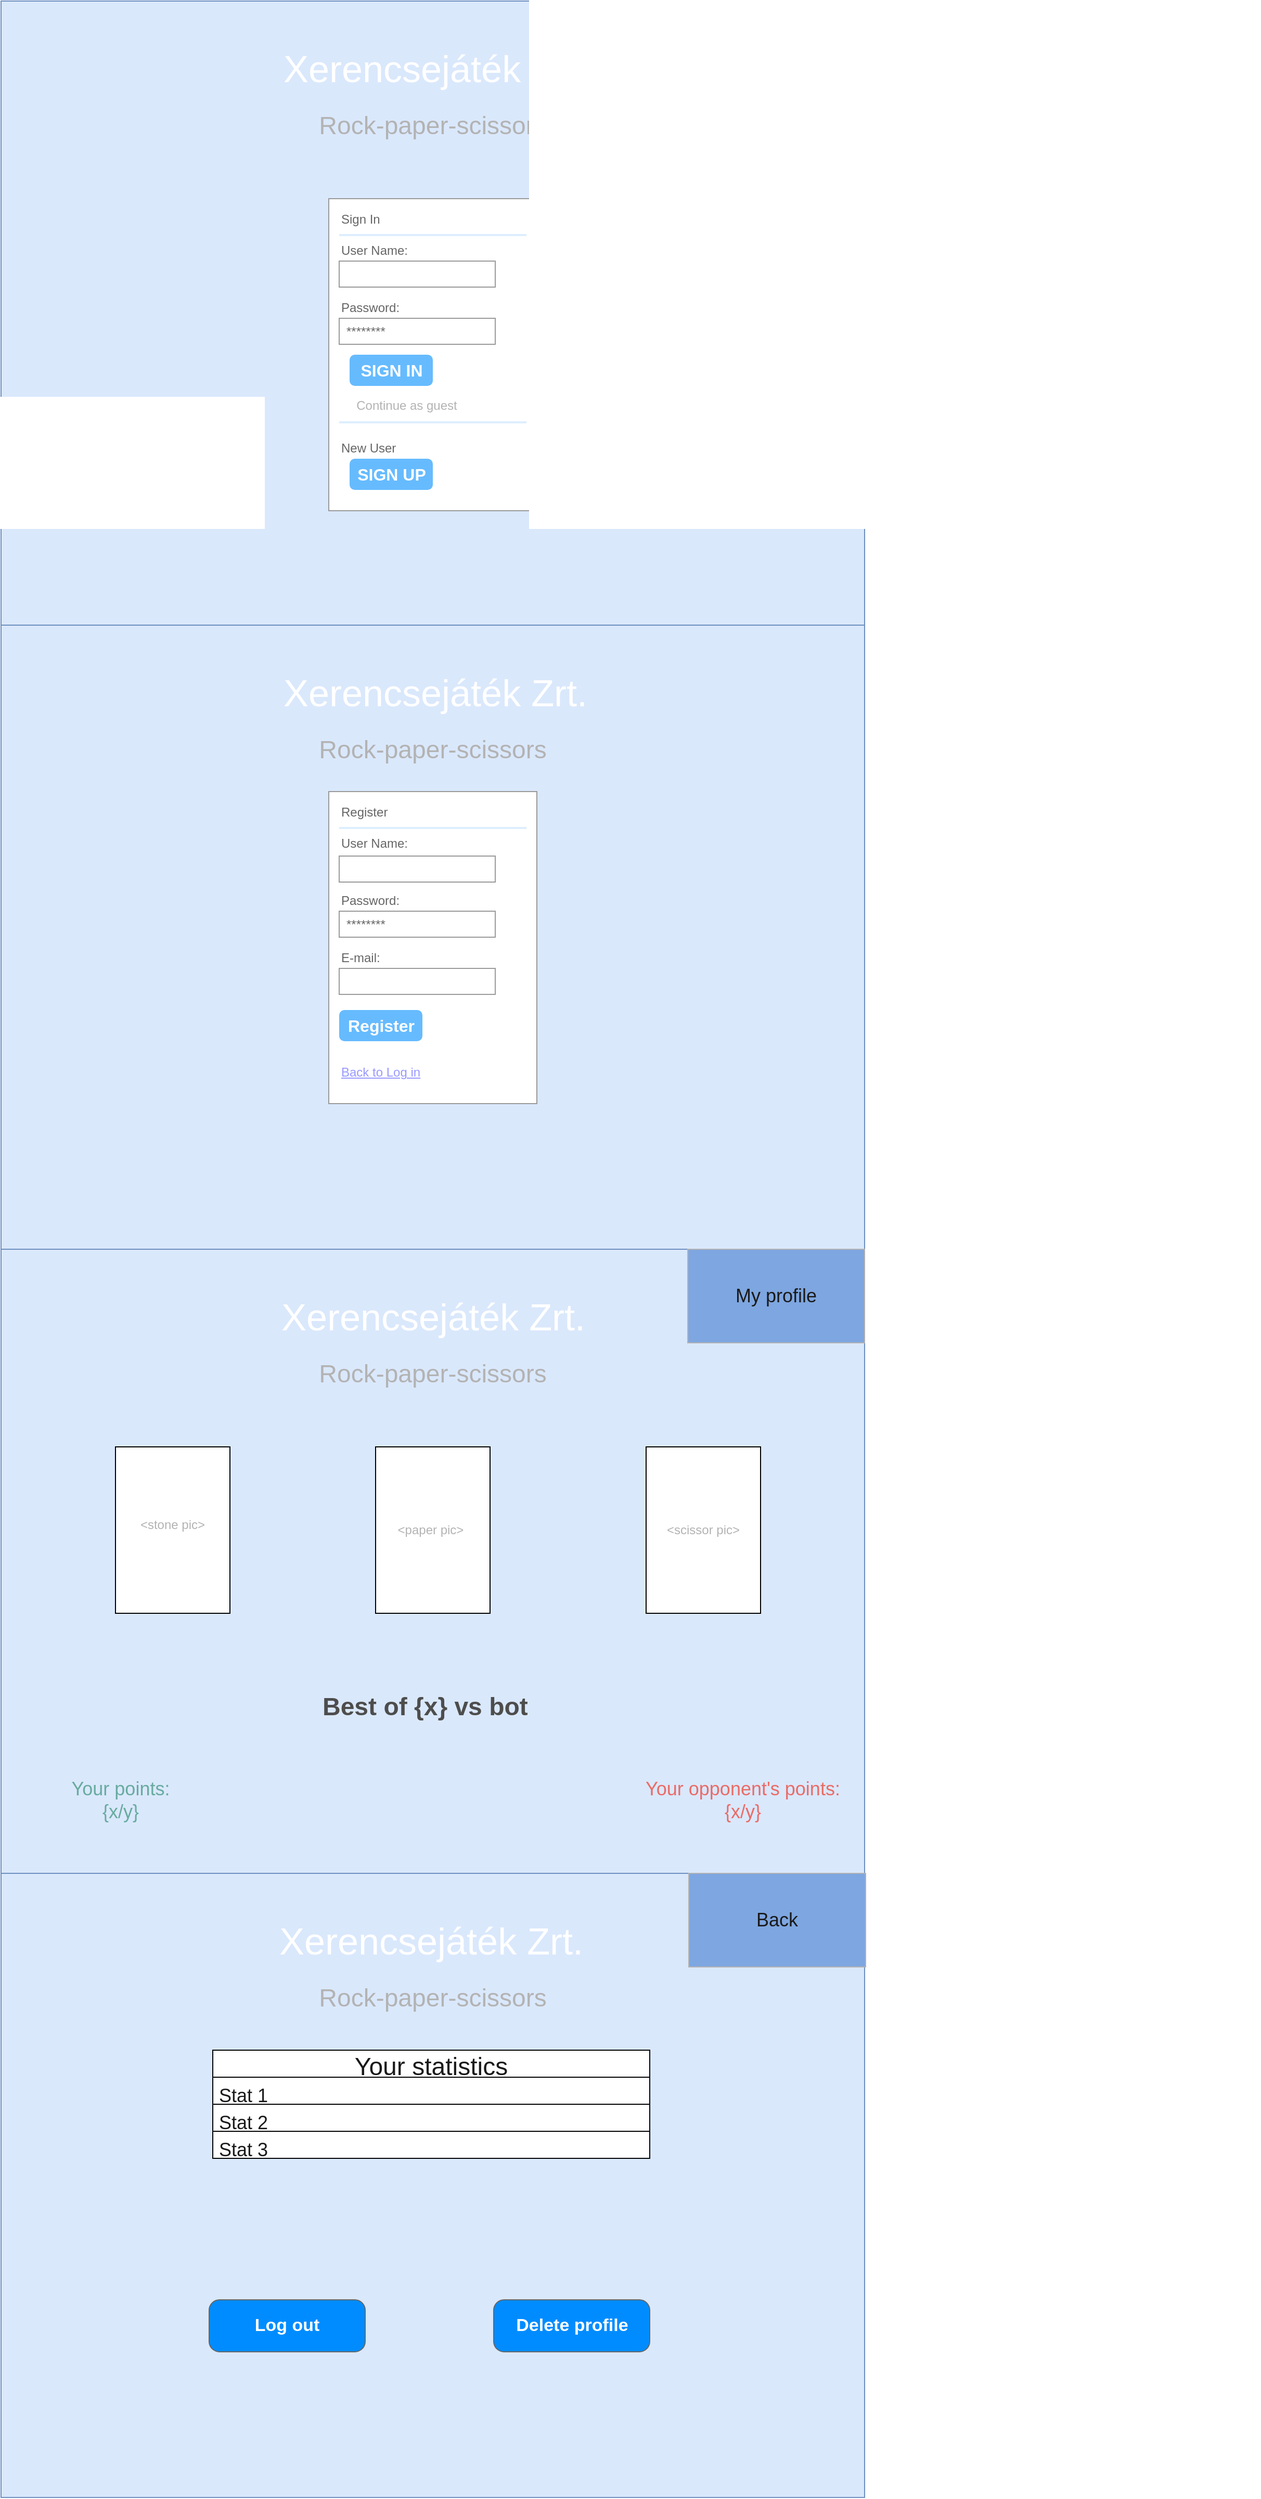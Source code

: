 <mxfile version="20.3.6" type="device"><diagram name="Page-1" id="f1b7ffb7-ca1e-a977-7cf5-a751b3c06c05"><mxGraphModel dx="1730" dy="912" grid="1" gridSize="10" guides="1" tooltips="1" connect="1" arrows="1" fold="1" page="1" pageScale="1" pageWidth="826" pageHeight="1169" background="none" math="0" shadow="0"><root><mxCell id="0"/><mxCell id="1" parent="0"/><mxCell id="Y4rTwvDAFgnOMQKVKMUi-120" value="" style="rounded=0;whiteSpace=wrap;html=1;fillColor=#dae8fc;strokeColor=#6c8ebf;" vertex="1" parent="1"><mxGeometry width="830" height="600" as="geometry"/></mxCell><mxCell id="Y4rTwvDAFgnOMQKVKMUi-121" value="" style="strokeWidth=1;shadow=0;dashed=0;align=center;html=1;shape=mxgraph.mockup.forms.rrect;rSize=0;strokeColor=#999999;fillColor=#ffffff;" vertex="1" parent="1"><mxGeometry x="315" y="190" width="200" height="300" as="geometry"/></mxCell><mxCell id="Y4rTwvDAFgnOMQKVKMUi-122" value="Sign In" style="strokeWidth=1;shadow=0;dashed=0;align=center;html=1;shape=mxgraph.mockup.forms.anchor;fontSize=12;fontColor=#666666;align=left;resizeWidth=1;spacingLeft=0;" vertex="1" parent="Y4rTwvDAFgnOMQKVKMUi-121"><mxGeometry width="100" height="20" relative="1" as="geometry"><mxPoint x="10" y="10" as="offset"/></mxGeometry></mxCell><mxCell id="Y4rTwvDAFgnOMQKVKMUi-123" value="" style="shape=line;strokeColor=#ddeeff;strokeWidth=2;html=1;resizeWidth=1;" vertex="1" parent="Y4rTwvDAFgnOMQKVKMUi-121"><mxGeometry width="180" height="10" relative="1" as="geometry"><mxPoint x="10" y="30" as="offset"/></mxGeometry></mxCell><mxCell id="Y4rTwvDAFgnOMQKVKMUi-124" value="User Name:" style="strokeWidth=1;shadow=0;dashed=0;align=center;html=1;shape=mxgraph.mockup.forms.anchor;fontSize=12;fontColor=#666666;align=left;resizeWidth=1;spacingLeft=0;" vertex="1" parent="Y4rTwvDAFgnOMQKVKMUi-121"><mxGeometry width="100" height="20" relative="1" as="geometry"><mxPoint x="10" y="40" as="offset"/></mxGeometry></mxCell><mxCell id="Y4rTwvDAFgnOMQKVKMUi-125" value="" style="strokeWidth=1;shadow=0;dashed=0;align=center;html=1;shape=mxgraph.mockup.forms.rrect;rSize=0;strokeColor=#999999;fontColor=#666666;align=left;spacingLeft=5;resizeWidth=1;" vertex="1" parent="Y4rTwvDAFgnOMQKVKMUi-121"><mxGeometry width="150" height="25" relative="1" as="geometry"><mxPoint x="10" y="60" as="offset"/></mxGeometry></mxCell><mxCell id="Y4rTwvDAFgnOMQKVKMUi-126" value="Password:" style="strokeWidth=1;shadow=0;dashed=0;align=center;html=1;shape=mxgraph.mockup.forms.anchor;fontSize=12;fontColor=#666666;align=left;resizeWidth=1;spacingLeft=0;" vertex="1" parent="Y4rTwvDAFgnOMQKVKMUi-121"><mxGeometry width="100" height="20" relative="1" as="geometry"><mxPoint x="10" y="95" as="offset"/></mxGeometry></mxCell><mxCell id="Y4rTwvDAFgnOMQKVKMUi-127" value="********" style="strokeWidth=1;shadow=0;dashed=0;align=center;html=1;shape=mxgraph.mockup.forms.rrect;rSize=0;strokeColor=#999999;fontColor=#666666;align=left;spacingLeft=5;resizeWidth=1;" vertex="1" parent="Y4rTwvDAFgnOMQKVKMUi-121"><mxGeometry width="150" height="25" relative="1" as="geometry"><mxPoint x="10" y="115" as="offset"/></mxGeometry></mxCell><mxCell id="Y4rTwvDAFgnOMQKVKMUi-128" value="SIGN IN" style="strokeWidth=1;shadow=0;dashed=0;align=center;html=1;shape=mxgraph.mockup.forms.rrect;rSize=5;strokeColor=none;fontColor=#ffffff;fillColor=#66bbff;fontSize=16;fontStyle=1;" vertex="1" parent="Y4rTwvDAFgnOMQKVKMUi-121"><mxGeometry y="1" width="80" height="30" relative="1" as="geometry"><mxPoint x="20" y="-150" as="offset"/></mxGeometry></mxCell><mxCell id="Y4rTwvDAFgnOMQKVKMUi-129" value="Forgot Password?" style="strokeWidth=1;shadow=0;dashed=0;align=center;html=1;shape=mxgraph.mockup.forms.anchor;fontSize=12;fontColor=#9999ff;align=left;spacingLeft=0;fontStyle=4;resizeWidth=1;" vertex="1" parent="Y4rTwvDAFgnOMQKVKMUi-121"><mxGeometry y="1" width="150" height="20" relative="1" as="geometry"><mxPoint x="10" y="-110" as="offset"/></mxGeometry></mxCell><mxCell id="Y4rTwvDAFgnOMQKVKMUi-130" value="" style="shape=line;strokeColor=#ddeeff;strokeWidth=2;html=1;resizeWidth=1;" vertex="1" parent="Y4rTwvDAFgnOMQKVKMUi-121"><mxGeometry y="1" width="180" height="10" relative="1" as="geometry"><mxPoint x="10" y="-90" as="offset"/></mxGeometry></mxCell><mxCell id="Y4rTwvDAFgnOMQKVKMUi-131" value="New User" style="strokeWidth=1;shadow=0;dashed=0;align=center;html=1;shape=mxgraph.mockup.forms.anchor;fontSize=12;fontColor=#666666;align=left;spacingLeft=0;resizeWidth=1;" vertex="1" parent="Y4rTwvDAFgnOMQKVKMUi-121"><mxGeometry y="1" width="150" height="20" relative="1" as="geometry"><mxPoint x="10" y="-70" as="offset"/></mxGeometry></mxCell><mxCell id="Y4rTwvDAFgnOMQKVKMUi-132" value="SIGN UP" style="strokeWidth=1;shadow=0;dashed=0;align=center;html=1;shape=mxgraph.mockup.forms.rrect;rSize=5;strokeColor=none;fontColor=#ffffff;fillColor=#66bbff;fontSize=16;fontStyle=1;" vertex="1" parent="Y4rTwvDAFgnOMQKVKMUi-121"><mxGeometry y="1" width="80" height="30" relative="1" as="geometry"><mxPoint x="20" y="-50" as="offset"/></mxGeometry></mxCell><mxCell id="Y4rTwvDAFgnOMQKVKMUi-135" value="" style="rounded=0;whiteSpace=wrap;html=1;fontSize=24;fontColor=#B3B3B3;strokeColor=none;" vertex="1" parent="Y4rTwvDAFgnOMQKVKMUi-121"><mxGeometry x="10" y="180" width="180" height="30" as="geometry"/></mxCell><mxCell id="Y4rTwvDAFgnOMQKVKMUi-136" value="&lt;font style=&quot;font-size: 12px;&quot;&gt;Continue as guest&lt;/font&gt;" style="text;html=1;strokeColor=none;fillColor=none;align=center;verticalAlign=middle;whiteSpace=wrap;rounded=0;fontSize=24;fontColor=#B3B3B3;" vertex="1" parent="Y4rTwvDAFgnOMQKVKMUi-121"><mxGeometry x="10" y="180" width="130" height="30" as="geometry"/></mxCell><mxCell id="Y4rTwvDAFgnOMQKVKMUi-133" value="&lt;span style=&quot;font-size: 36px;&quot;&gt;&lt;font color=&quot;#ffffff&quot;&gt;Xerencsejáték Zrt.&lt;/font&gt;&lt;/span&gt;" style="text;html=1;strokeColor=none;fillColor=none;align=center;verticalAlign=middle;whiteSpace=wrap;rounded=0;" vertex="1" parent="1"><mxGeometry x="5" width="825" height="130" as="geometry"/></mxCell><mxCell id="Y4rTwvDAFgnOMQKVKMUi-134" value="&lt;font style=&quot;font-size: 24px;&quot; color=&quot;#b3b3b3&quot;&gt;Rock-paper-scissors&lt;/font&gt;" style="text;html=1;strokeColor=none;fillColor=none;align=center;verticalAlign=middle;whiteSpace=wrap;rounded=0;fontSize=36;fontColor=#FFFFFF;" vertex="1" parent="1"><mxGeometry y="100" width="830" height="30" as="geometry"/></mxCell><mxCell id="Y4rTwvDAFgnOMQKVKMUi-151" value="" style="rounded=0;whiteSpace=wrap;html=1;fillColor=#dae8fc;strokeColor=#6c8ebf;" vertex="1" parent="1"><mxGeometry y="600" width="830" height="600" as="geometry"/></mxCell><mxCell id="Y4rTwvDAFgnOMQKVKMUi-152" value="" style="strokeWidth=1;shadow=0;dashed=0;align=center;html=1;shape=mxgraph.mockup.forms.rrect;rSize=0;strokeColor=#999999;fillColor=#ffffff;" vertex="1" parent="1"><mxGeometry x="315" y="760" width="200" height="300" as="geometry"/></mxCell><mxCell id="Y4rTwvDAFgnOMQKVKMUi-153" value="Register" style="strokeWidth=1;shadow=0;dashed=0;align=center;html=1;shape=mxgraph.mockup.forms.anchor;fontSize=12;fontColor=#666666;align=left;resizeWidth=1;spacingLeft=0;" vertex="1" parent="Y4rTwvDAFgnOMQKVKMUi-152"><mxGeometry width="100" height="20" relative="1" as="geometry"><mxPoint x="10" y="10" as="offset"/></mxGeometry></mxCell><mxCell id="Y4rTwvDAFgnOMQKVKMUi-154" value="" style="shape=line;strokeColor=#ddeeff;strokeWidth=2;html=1;resizeWidth=1;" vertex="1" parent="Y4rTwvDAFgnOMQKVKMUi-152"><mxGeometry width="180" height="10" relative="1" as="geometry"><mxPoint x="10" y="30" as="offset"/></mxGeometry></mxCell><mxCell id="Y4rTwvDAFgnOMQKVKMUi-155" value="User Name:" style="strokeWidth=1;shadow=0;dashed=0;align=center;html=1;shape=mxgraph.mockup.forms.anchor;fontSize=12;fontColor=#666666;align=left;resizeWidth=1;spacingLeft=0;" vertex="1" parent="Y4rTwvDAFgnOMQKVKMUi-152"><mxGeometry width="100" height="20" relative="1" as="geometry"><mxPoint x="10" y="40" as="offset"/></mxGeometry></mxCell><mxCell id="Y4rTwvDAFgnOMQKVKMUi-156" value="" style="strokeWidth=1;shadow=0;dashed=0;align=center;html=1;shape=mxgraph.mockup.forms.rrect;rSize=0;strokeColor=#999999;fontColor=#666666;align=left;spacingLeft=5;resizeWidth=1;" vertex="1" parent="Y4rTwvDAFgnOMQKVKMUi-152"><mxGeometry width="150" height="25" relative="1" as="geometry"><mxPoint x="10" y="170" as="offset"/></mxGeometry></mxCell><mxCell id="Y4rTwvDAFgnOMQKVKMUi-157" value="Password:" style="strokeWidth=1;shadow=0;dashed=0;align=center;html=1;shape=mxgraph.mockup.forms.anchor;fontSize=12;fontColor=#666666;align=left;resizeWidth=1;spacingLeft=0;" vertex="1" parent="Y4rTwvDAFgnOMQKVKMUi-152"><mxGeometry width="100" height="20" relative="1" as="geometry"><mxPoint x="10" y="95" as="offset"/></mxGeometry></mxCell><mxCell id="Y4rTwvDAFgnOMQKVKMUi-158" value="********" style="strokeWidth=1;shadow=0;dashed=0;align=center;html=1;shape=mxgraph.mockup.forms.rrect;rSize=0;strokeColor=#999999;fontColor=#666666;align=left;spacingLeft=5;resizeWidth=1;" vertex="1" parent="Y4rTwvDAFgnOMQKVKMUi-152"><mxGeometry width="150" height="25" relative="1" as="geometry"><mxPoint x="10" y="115" as="offset"/></mxGeometry></mxCell><mxCell id="Y4rTwvDAFgnOMQKVKMUi-159" value="Register" style="strokeWidth=1;shadow=0;dashed=0;align=center;html=1;shape=mxgraph.mockup.forms.rrect;rSize=5;strokeColor=none;fontColor=#ffffff;fillColor=#66bbff;fontSize=16;fontStyle=1;" vertex="1" parent="Y4rTwvDAFgnOMQKVKMUi-152"><mxGeometry y="1" width="80" height="30" relative="1" as="geometry"><mxPoint x="10" y="-90" as="offset"/></mxGeometry></mxCell><mxCell id="Y4rTwvDAFgnOMQKVKMUi-160" value="Back to Log in" style="strokeWidth=1;shadow=0;dashed=0;align=center;html=1;shape=mxgraph.mockup.forms.anchor;fontSize=12;fontColor=#9999ff;align=left;spacingLeft=0;fontStyle=4;resizeWidth=1;" vertex="1" parent="Y4rTwvDAFgnOMQKVKMUi-152"><mxGeometry y="1" width="150" height="20" relative="1" as="geometry"><mxPoint x="10" y="-40" as="offset"/></mxGeometry></mxCell><mxCell id="Y4rTwvDAFgnOMQKVKMUi-162" value="E-mail:" style="strokeWidth=1;shadow=0;dashed=0;align=center;html=1;shape=mxgraph.mockup.forms.anchor;fontSize=12;fontColor=#666666;align=left;spacingLeft=0;resizeWidth=1;" vertex="1" parent="Y4rTwvDAFgnOMQKVKMUi-152"><mxGeometry y="1" width="150" height="20" relative="1" as="geometry"><mxPoint x="10" y="-150" as="offset"/></mxGeometry></mxCell><mxCell id="Y4rTwvDAFgnOMQKVKMUi-169" value="" style="strokeWidth=1;shadow=0;dashed=0;align=center;html=1;shape=mxgraph.mockup.forms.rrect;rSize=0;strokeColor=#999999;fontColor=#666666;align=left;spacingLeft=5;resizeWidth=1;" vertex="1" parent="Y4rTwvDAFgnOMQKVKMUi-152"><mxGeometry x="10" y="62" width="150" height="25" as="geometry"/></mxCell><mxCell id="Y4rTwvDAFgnOMQKVKMUi-166" value="&lt;span style=&quot;font-size: 36px;&quot;&gt;&lt;font color=&quot;#ffffff&quot;&gt;Xerencsejáték Zrt.&lt;/font&gt;&lt;/span&gt;" style="text;html=1;strokeColor=none;fillColor=none;align=center;verticalAlign=middle;whiteSpace=wrap;rounded=0;" vertex="1" parent="1"><mxGeometry x="5" y="600" width="825" height="130" as="geometry"/></mxCell><mxCell id="Y4rTwvDAFgnOMQKVKMUi-167" value="&lt;font style=&quot;font-size: 24px;&quot; color=&quot;#b3b3b3&quot;&gt;Rock-paper-scissors&lt;/font&gt;" style="text;html=1;strokeColor=none;fillColor=none;align=center;verticalAlign=middle;whiteSpace=wrap;rounded=0;fontSize=36;fontColor=#FFFFFF;" vertex="1" parent="1"><mxGeometry y="700" width="830" height="30" as="geometry"/></mxCell><mxCell id="Y4rTwvDAFgnOMQKVKMUi-164" value="" style="rounded=0;whiteSpace=wrap;html=1;fontSize=24;fontColor=#B3B3B3;strokeColor=none;" vertex="1" parent="1"><mxGeometry x="1030" y="950" width="180" height="30" as="geometry"/></mxCell><mxCell id="Y4rTwvDAFgnOMQKVKMUi-170" value="&#10;&lt;span style=&quot;color: rgb(179, 179, 179); font-family: Helvetica; font-size: 18px; font-style: normal; font-variant-ligatures: normal; font-variant-caps: normal; font-weight: 400; letter-spacing: normal; orphans: 2; text-align: center; text-indent: 0px; text-transform: none; widows: 2; word-spacing: 0px; -webkit-text-stroke-width: 0px; background-color: rgb(248, 249, 250); text-decoration-thickness: initial; text-decoration-style: initial; text-decoration-color: initial; float: none; display: inline !important;&quot;&gt;Your points:&lt;/span&gt;&lt;br style=&quot;color: rgb(179, 179, 179); font-family: Helvetica; font-size: 18px; font-style: normal; font-variant-ligatures: normal; font-variant-caps: normal; font-weight: 400; letter-spacing: normal; orphans: 2; text-align: center; text-indent: 0px; text-transform: none; widows: 2; word-spacing: 0px; -webkit-text-stroke-width: 0px; background-color: rgb(248, 249, 250); text-decoration-thickness: initial; text-decoration-style: initial; text-decoration-color: initial;&quot;&gt;&lt;span style=&quot;color: rgb(179, 179, 179); font-family: Helvetica; font-size: 18px; font-style: normal; font-variant-ligatures: normal; font-variant-caps: normal; font-weight: 400; letter-spacing: normal; orphans: 2; text-align: center; text-indent: 0px; text-transform: none; widows: 2; word-spacing: 0px; -webkit-text-stroke-width: 0px; background-color: rgb(248, 249, 250); text-decoration-thickness: initial; text-decoration-style: initial; text-decoration-color: initial; float: none; display: inline !important;&quot;&gt;{x/y}&lt;/span&gt;&#10;&#10;" style="rounded=0;whiteSpace=wrap;html=1;fillColor=#dae8fc;strokeColor=#6c8ebf;" vertex="1" parent="1"><mxGeometry y="1200" width="830" height="600" as="geometry"/></mxCell><mxCell id="Y4rTwvDAFgnOMQKVKMUi-171" value="&lt;span style=&quot;font-size: 36px;&quot;&gt;&lt;font color=&quot;#ffffff&quot;&gt;Xerencsejáték Zrt.&lt;/font&gt;&lt;/span&gt;" style="text;html=1;strokeColor=none;fillColor=none;align=center;verticalAlign=middle;whiteSpace=wrap;rounded=0;" vertex="1" parent="1"><mxGeometry x="2.5" y="1200" width="825" height="130" as="geometry"/></mxCell><mxCell id="Y4rTwvDAFgnOMQKVKMUi-172" value="&lt;font style=&quot;font-size: 24px;&quot; color=&quot;#b3b3b3&quot;&gt;Rock-paper-scissors&lt;/font&gt;" style="text;html=1;strokeColor=none;fillColor=none;align=center;verticalAlign=middle;whiteSpace=wrap;rounded=0;fontSize=36;fontColor=#FFFFFF;" vertex="1" parent="1"><mxGeometry y="1300" width="830" height="30" as="geometry"/></mxCell><mxCell id="Y4rTwvDAFgnOMQKVKMUi-173" value="" style="rounded=0;whiteSpace=wrap;html=1;fontSize=12;fontColor=#B3B3B3;" vertex="1" parent="1"><mxGeometry x="110" y="1390" width="110" height="160" as="geometry"/></mxCell><mxCell id="Y4rTwvDAFgnOMQKVKMUi-174" value="" style="rounded=0;whiteSpace=wrap;html=1;fontSize=12;fontColor=#B3B3B3;" vertex="1" parent="1"><mxGeometry x="360" y="1390" width="110" height="160" as="geometry"/></mxCell><mxCell id="Y4rTwvDAFgnOMQKVKMUi-175" value="" style="rounded=0;whiteSpace=wrap;html=1;fontSize=12;fontColor=#B3B3B3;" vertex="1" parent="1"><mxGeometry x="620" y="1390" width="110" height="160" as="geometry"/></mxCell><mxCell id="Y4rTwvDAFgnOMQKVKMUi-177" value="&amp;lt;stone pic&amp;gt;" style="text;html=1;strokeColor=none;fillColor=none;align=center;verticalAlign=middle;whiteSpace=wrap;rounded=0;fontSize=12;fontColor=#B3B3B3;" vertex="1" parent="1"><mxGeometry x="110" y="1450" width="110" height="30" as="geometry"/></mxCell><mxCell id="Y4rTwvDAFgnOMQKVKMUi-178" value="&amp;lt;paper pic&amp;gt;" style="text;html=1;strokeColor=none;fillColor=none;align=center;verticalAlign=middle;whiteSpace=wrap;rounded=0;fontSize=12;fontColor=#B3B3B3;" vertex="1" parent="1"><mxGeometry x="358" y="1455" width="110" height="30" as="geometry"/></mxCell><mxCell id="Y4rTwvDAFgnOMQKVKMUi-179" value="&amp;lt;scissor pic&amp;gt;" style="text;html=1;strokeColor=none;fillColor=none;align=center;verticalAlign=middle;whiteSpace=wrap;rounded=0;fontSize=12;fontColor=#B3B3B3;" vertex="1" parent="1"><mxGeometry x="620" y="1455" width="110" height="30" as="geometry"/></mxCell><mxCell id="Y4rTwvDAFgnOMQKVKMUi-180" value="&lt;h1&gt;Best of {x} vs bot&lt;/h1&gt;" style="text;html=1;strokeColor=none;fillColor=none;spacing=5;spacingTop=-20;whiteSpace=wrap;overflow=hidden;rounded=0;fontSize=12;fontColor=#4D4D4D;" vertex="1" parent="1"><mxGeometry x="303.5" y="1620" width="228" height="120" as="geometry"/></mxCell><mxCell id="Y4rTwvDAFgnOMQKVKMUi-184" value="&lt;font color=&quot;#67ab9f&quot;&gt;&lt;span style=&quot;font-size: 18px;&quot;&gt;Your points:&lt;/span&gt;&lt;br style=&quot;font-size: 18px;&quot;&gt;&lt;span style=&quot;font-size: 18px;&quot;&gt;{x/y}&lt;/span&gt;&lt;/font&gt;" style="text;html=1;strokeColor=none;fillColor=none;align=center;verticalAlign=middle;whiteSpace=wrap;rounded=0;fontSize=12;fontColor=#B3B3B3;" vertex="1" parent="1"><mxGeometry y="1660" width="230" height="140" as="geometry"/></mxCell><mxCell id="Y4rTwvDAFgnOMQKVKMUi-185" value="&lt;font color=&quot;#ea6b66&quot;&gt;&lt;span style=&quot;font-size: 18px;&quot;&gt;Your opponent's points:&lt;/span&gt;&lt;br style=&quot;font-size: 18px;&quot;&gt;&lt;span style=&quot;font-size: 18px;&quot;&gt;{x/y}&lt;/span&gt;&lt;/font&gt;" style="text;html=1;strokeColor=none;fillColor=none;align=center;verticalAlign=middle;whiteSpace=wrap;rounded=0;fontSize=12;fontColor=#B3B3B3;" vertex="1" parent="1"><mxGeometry x="597.5" y="1660" width="230" height="140" as="geometry"/></mxCell><mxCell id="Y4rTwvDAFgnOMQKVKMUi-186" value="&lt;font color=&quot;#1a1a1a&quot;&gt;My profile&lt;/font&gt;" style="rounded=0;whiteSpace=wrap;html=1;fontSize=18;fontColor=#EA6B66;strokeColor=#B3B3B3;fillColor=#7EA6E0;" vertex="1" parent="1"><mxGeometry x="660" y="1200" width="170" height="90" as="geometry"/></mxCell><mxCell id="Y4rTwvDAFgnOMQKVKMUi-187" value="" style="rounded=0;whiteSpace=wrap;html=1;fillColor=#dae8fc;strokeColor=#6c8ebf;" vertex="1" parent="1"><mxGeometry y="1800" width="830" height="600" as="geometry"/></mxCell><mxCell id="Y4rTwvDAFgnOMQKVKMUi-188" value="&lt;font style=&quot;font-size: 24px;&quot; color=&quot;#b3b3b3&quot;&gt;Rock-paper-scissors&lt;/font&gt;" style="text;html=1;strokeColor=none;fillColor=none;align=center;verticalAlign=middle;whiteSpace=wrap;rounded=0;fontSize=36;fontColor=#FFFFFF;" vertex="1" parent="1"><mxGeometry y="1900" width="830" height="30" as="geometry"/></mxCell><mxCell id="Y4rTwvDAFgnOMQKVKMUi-189" value="&lt;span style=&quot;font-size: 36px;&quot;&gt;&lt;font color=&quot;#ffffff&quot;&gt;Xerencsejáték Zrt.&lt;/font&gt;&lt;/span&gt;" style="text;html=1;strokeColor=none;fillColor=none;align=center;verticalAlign=middle;whiteSpace=wrap;rounded=0;" vertex="1" parent="1"><mxGeometry x="1" y="1800" width="825" height="130" as="geometry"/></mxCell><mxCell id="Y4rTwvDAFgnOMQKVKMUi-190" value="Your statistics" style="swimlane;fontStyle=0;childLayout=stackLayout;horizontal=1;startSize=26;fillColor=default;horizontalStack=0;resizeParent=1;resizeParentMax=0;resizeLast=0;collapsible=1;marginBottom=0;strokeColor=#000000;fontSize=24;fontColor=#1A1A1A;" vertex="1" parent="1"><mxGeometry x="203.5" y="1970" width="420" height="104" as="geometry"/></mxCell><mxCell id="Y4rTwvDAFgnOMQKVKMUi-191" value="Stat 1" style="text;strokeColor=default;fillColor=default;align=left;verticalAlign=top;spacingLeft=4;spacingRight=4;overflow=hidden;rotatable=0;points=[[0,0.5],[1,0.5]];portConstraint=eastwest;fontSize=18;fontColor=#1A1A1A;" vertex="1" parent="Y4rTwvDAFgnOMQKVKMUi-190"><mxGeometry y="26" width="420" height="26" as="geometry"/></mxCell><mxCell id="Y4rTwvDAFgnOMQKVKMUi-192" value="Stat 2" style="text;strokeColor=default;fillColor=default;align=left;verticalAlign=top;spacingLeft=4;spacingRight=4;overflow=hidden;rotatable=0;points=[[0,0.5],[1,0.5]];portConstraint=eastwest;fontSize=18;fontColor=#1A1A1A;" vertex="1" parent="Y4rTwvDAFgnOMQKVKMUi-190"><mxGeometry y="52" width="420" height="26" as="geometry"/></mxCell><mxCell id="Y4rTwvDAFgnOMQKVKMUi-193" value="Stat 3" style="text;strokeColor=default;fillColor=default;align=left;verticalAlign=top;spacingLeft=4;spacingRight=4;overflow=hidden;rotatable=0;points=[[0,0.5],[1,0.5]];portConstraint=eastwest;fontSize=18;fontColor=#1A1A1A;" vertex="1" parent="Y4rTwvDAFgnOMQKVKMUi-190"><mxGeometry y="78" width="420" height="26" as="geometry"/></mxCell><mxCell id="Y4rTwvDAFgnOMQKVKMUi-197" value="Log out" style="strokeWidth=1;shadow=0;dashed=0;align=center;html=1;shape=mxgraph.mockup.buttons.button;strokeColor=#666666;fontColor=#ffffff;mainText=;buttonStyle=round;fontSize=17;fontStyle=1;fillColor=#008cff;whiteSpace=wrap;" vertex="1" parent="1"><mxGeometry x="200" y="2210" width="150" height="50" as="geometry"/></mxCell><mxCell id="Y4rTwvDAFgnOMQKVKMUi-198" value="Delete profile" style="strokeWidth=1;shadow=0;dashed=0;align=center;html=1;shape=mxgraph.mockup.buttons.button;strokeColor=#666666;fontColor=#ffffff;mainText=;buttonStyle=round;fontSize=17;fontStyle=1;fillColor=#008cff;whiteSpace=wrap;" vertex="1" parent="1"><mxGeometry x="473.5" y="2210" width="150" height="50" as="geometry"/></mxCell><mxCell id="Y4rTwvDAFgnOMQKVKMUi-199" value="&lt;font color=&quot;#1a1a1a&quot;&gt;Back&lt;/font&gt;" style="rounded=0;whiteSpace=wrap;html=1;fontSize=18;fontColor=#EA6B66;strokeColor=#B3B3B3;fillColor=#7EA6E0;" vertex="1" parent="1"><mxGeometry x="661" y="1800" width="170" height="90" as="geometry"/></mxCell></root></mxGraphModel></diagram></mxfile>